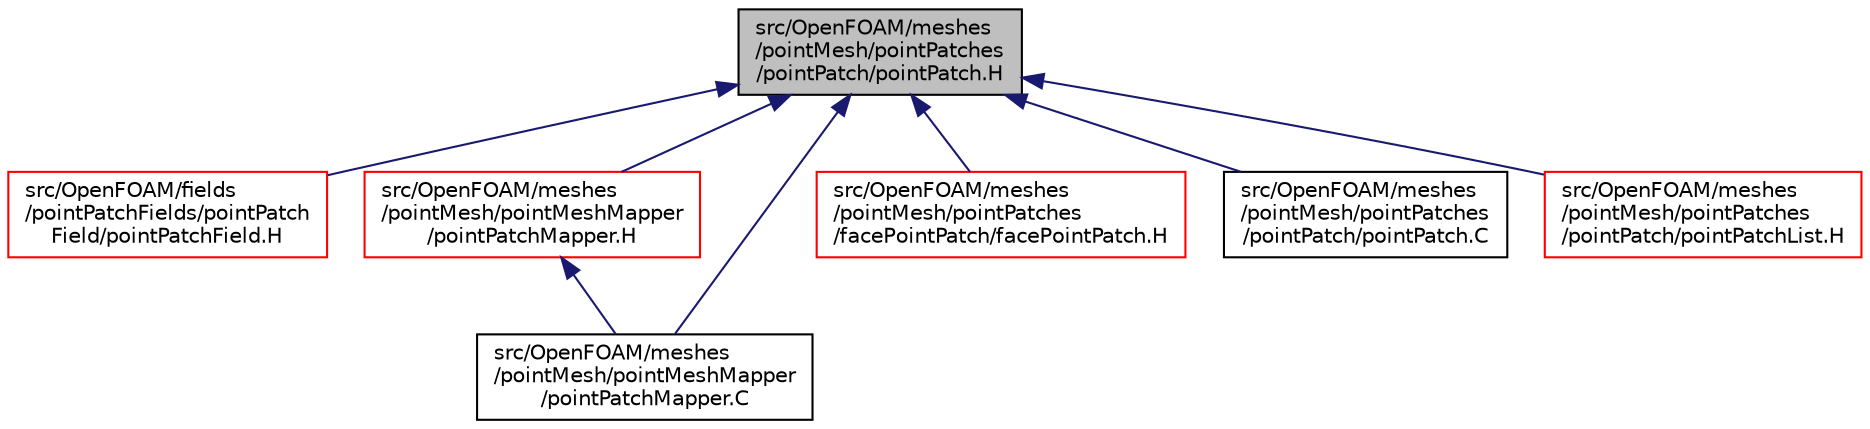 digraph "src/OpenFOAM/meshes/pointMesh/pointPatches/pointPatch/pointPatch.H"
{
  bgcolor="transparent";
  edge [fontname="Helvetica",fontsize="10",labelfontname="Helvetica",labelfontsize="10"];
  node [fontname="Helvetica",fontsize="10",shape=record];
  Node1 [label="src/OpenFOAM/meshes\l/pointMesh/pointPatches\l/pointPatch/pointPatch.H",height=0.2,width=0.4,color="black", fillcolor="grey75", style="filled", fontcolor="black"];
  Node1 -> Node2 [dir="back",color="midnightblue",fontsize="10",style="solid",fontname="Helvetica"];
  Node2 [label="src/OpenFOAM/fields\l/pointPatchFields/pointPatch\lField/pointPatchField.H",height=0.2,width=0.4,color="red",URL="$a08441.html"];
  Node1 -> Node3 [dir="back",color="midnightblue",fontsize="10",style="solid",fontname="Helvetica"];
  Node3 [label="src/OpenFOAM/meshes\l/pointMesh/pointMeshMapper\l/pointPatchMapper.H",height=0.2,width=0.4,color="red",URL="$a08878.html"];
  Node3 -> Node4 [dir="back",color="midnightblue",fontsize="10",style="solid",fontname="Helvetica"];
  Node4 [label="src/OpenFOAM/meshes\l/pointMesh/pointMeshMapper\l/pointPatchMapper.C",height=0.2,width=0.4,color="black",URL="$a08877.html"];
  Node1 -> Node4 [dir="back",color="midnightblue",fontsize="10",style="solid",fontname="Helvetica"];
  Node1 -> Node5 [dir="back",color="midnightblue",fontsize="10",style="solid",fontname="Helvetica"];
  Node5 [label="src/OpenFOAM/meshes\l/pointMesh/pointPatches\l/facePointPatch/facePointPatch.H",height=0.2,width=0.4,color="red",URL="$a08906.html"];
  Node1 -> Node6 [dir="back",color="midnightblue",fontsize="10",style="solid",fontname="Helvetica"];
  Node6 [label="src/OpenFOAM/meshes\l/pointMesh/pointPatches\l/pointPatch/pointPatch.C",height=0.2,width=0.4,color="black",URL="$a08908.html"];
  Node1 -> Node7 [dir="back",color="midnightblue",fontsize="10",style="solid",fontname="Helvetica"];
  Node7 [label="src/OpenFOAM/meshes\l/pointMesh/pointPatches\l/pointPatch/pointPatchList.H",height=0.2,width=0.4,color="red",URL="$a08910.html"];
}
